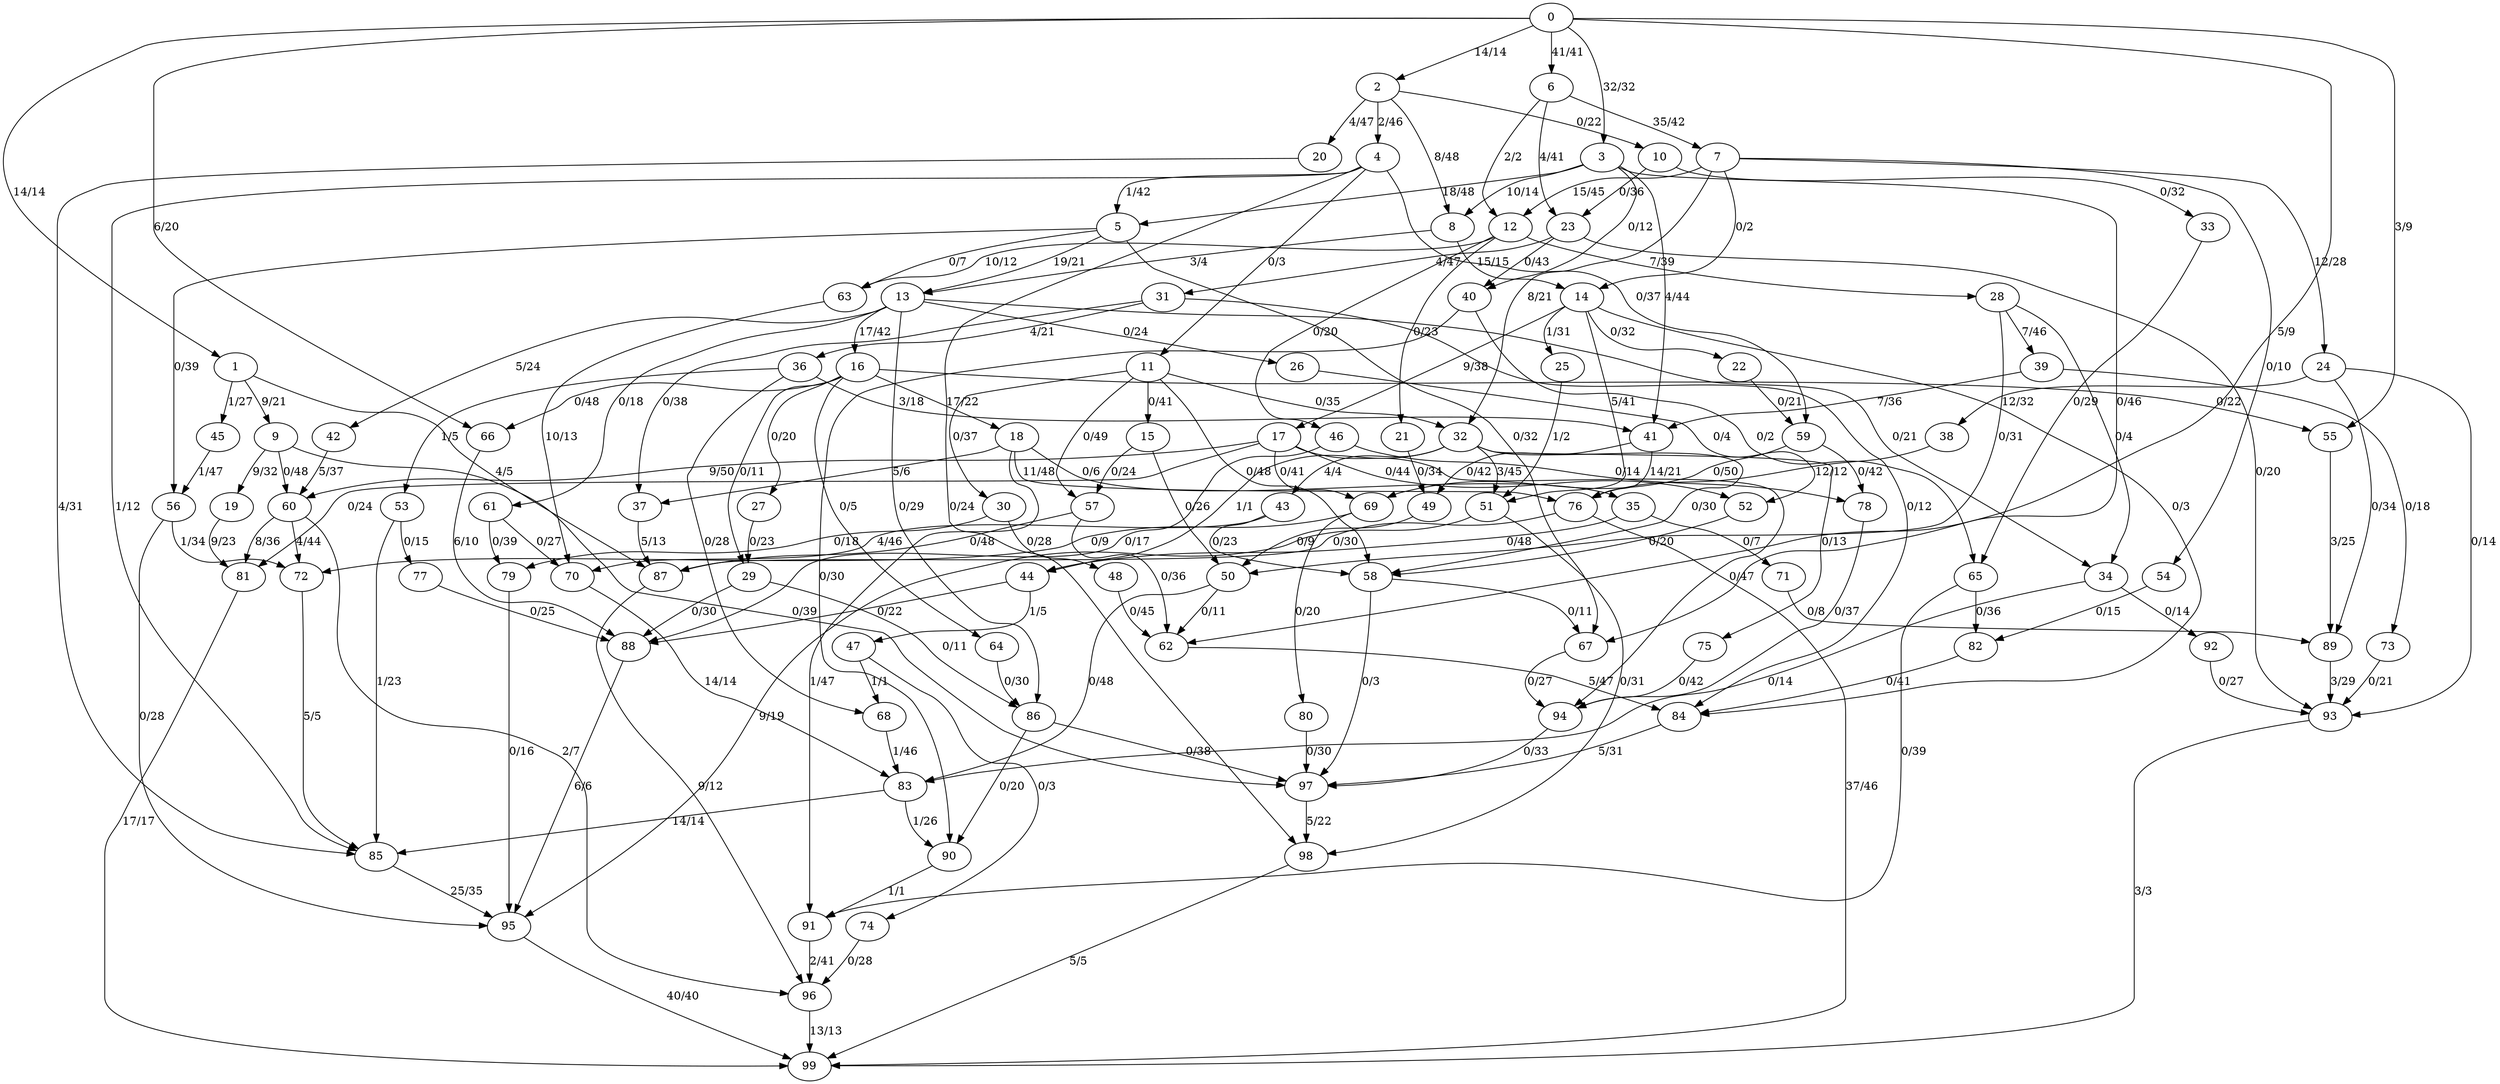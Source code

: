 digraph G {
0;
1;
2;
3;
4;
5;
6;
7;
8;
9;
10;
11;
12;
13;
14;
15;
16;
17;
18;
19;
20;
21;
22;
23;
24;
25;
26;
27;
28;
29;
30;
31;
32;
33;
34;
35;
36;
37;
38;
39;
40;
41;
42;
43;
44;
45;
46;
47;
48;
49;
50;
51;
52;
53;
54;
55;
56;
57;
58;
59;
60;
61;
62;
63;
64;
65;
66;
67;
68;
69;
70;
71;
72;
73;
74;
75;
76;
77;
78;
79;
80;
81;
82;
83;
84;
85;
86;
87;
88;
89;
90;
91;
92;
93;
94;
95;
96;
97;
98;
99;
0->66 [weight=20, label="6/20"];
0->62 [weight=9, label="5/9"];
0->6 [weight=41, label="41/41"];
0->3 [weight=32, label="32/32"];
0->2 [weight=14, label="14/14"];
0->1 [weight=14, label="14/14"];
0->55 [weight=9, label="3/9"];
1->45 [weight=27, label="1/27"];
1->9 [weight=21, label="9/21"];
1->87 [weight=5, label="4/5"];
2->20 [weight=47, label="4/47"];
2->10 [weight=22, label="0/22"];
2->4 [weight=46, label="2/46"];
2->8 [weight=48, label="8/48"];
3->41 [weight=44, label="4/44"];
3->40 [weight=12, label="0/12"];
3->8 [weight=14, label="10/14"];
3->5 [weight=48, label="18/48"];
3->67 [weight=46, label="0/46"];
4->98 [weight=24, label="0/24"];
4->85 [weight=12, label="1/12"];
4->59 [weight=37, label="0/37"];
4->11 [weight=3, label="0/3"];
4->5 [weight=42, label="1/42"];
5->67 [weight=32, label="0/32"];
5->63 [weight=7, label="0/7"];
5->56 [weight=39, label="0/39"];
5->13 [weight=21, label="19/21"];
6->23 [weight=41, label="4/41"];
6->7 [weight=42, label="35/42"];
6->12 [weight=2, label="2/2"];
7->54 [weight=10, label="0/10"];
7->24 [weight=28, label="12/28"];
7->14 [weight=2, label="0/2"];
7->12 [weight=45, label="15/45"];
7->32 [weight=21, label="8/21"];
8->13 [weight=4, label="3/4"];
8->14 [weight=15, label="15/15"];
9->60 [weight=48, label="0/48"];
9->19 [weight=32, label="9/32"];
9->97 [weight=39, label="0/39"];
10->33 [weight=32, label="0/32"];
10->23 [weight=36, label="0/36"];
11->58 [weight=48, label="0/48"];
11->32 [weight=35, label="0/35"];
11->30 [weight=37, label="0/37"];
11->15 [weight=41, label="0/41"];
11->57 [weight=49, label="0/49"];
12->46 [weight=20, label="0/20"];
12->28 [weight=39, label="7/39"];
12->21 [weight=23, label="0/23"];
12->63 [weight=12, label="10/12"];
13->61 [weight=18, label="0/18"];
13->42 [weight=24, label="5/24"];
13->34 [weight=21, label="0/21"];
13->26 [weight=24, label="0/24"];
13->16 [weight=42, label="17/42"];
13->86 [weight=29, label="0/29"];
14->84 [weight=3, label="0/3"];
14->25 [weight=31, label="1/31"];
14->22 [weight=32, label="0/32"];
14->17 [weight=38, label="9/38"];
14->51 [weight=41, label="5/41"];
15->57 [weight=24, label="0/24"];
15->50 [weight=26, label="0/26"];
16->64 [weight=5, label="0/5"];
16->55 [weight=22, label="0/22"];
16->29 [weight=11, label="0/11"];
16->27 [weight=20, label="0/20"];
16->18 [weight=22, label="17/22"];
16->66 [weight=48, label="0/48"];
17->94 [weight=47, label="0/47"];
17->81 [weight=24, label="0/24"];
17->69 [weight=41, label="0/41"];
17->52 [weight=44, label="0/44"];
17->60 [weight=50, label="9/50"];
18->91 [weight=47, label="1/47"];
18->76 [weight=48, label="11/48"];
18->35 [weight=6, label="0/6"];
18->37 [weight=6, label="5/6"];
19->81 [weight=23, label="9/23"];
20->85 [weight=31, label="4/31"];
21->49 [weight=34, label="0/34"];
22->59 [weight=21, label="0/21"];
23->93 [weight=20, label="0/20"];
23->31 [weight=47, label="4/47"];
23->40 [weight=43, label="0/43"];
24->89 [weight=34, label="0/34"];
24->38 [weight=32, label="12/32"];
24->93 [weight=14, label="0/14"];
25->51 [weight=2, label="1/2"];
26->52 [weight=4, label="0/4"];
27->29 [weight=23, label="0/23"];
28->50 [weight=31, label="0/31"];
28->39 [weight=46, label="7/46"];
28->34 [weight=4, label="0/4"];
29->86 [weight=11, label="0/11"];
29->88 [weight=30, label="0/30"];
30->48 [weight=28, label="0/28"];
30->79 [weight=18, label="0/18"];
31->37 [weight=38, label="0/38"];
31->36 [weight=21, label="4/21"];
31->84 [weight=12, label="0/12"];
32->75 [weight=13, label="0/13"];
32->51 [weight=45, label="3/45"];
32->44 [weight=1, label="1/1"];
32->43 [weight=4, label="4/4"];
32->58 [weight=30, label="0/30"];
33->65 [weight=29, label="0/29"];
34->92 [weight=14, label="0/14"];
34->83 [weight=14, label="0/14"];
35->71 [weight=7, label="0/7"];
35->44 [weight=48, label="0/48"];
36->68 [weight=28, label="0/28"];
36->53 [weight=5, label="1/5"];
36->41 [weight=18, label="3/18"];
37->87 [weight=13, label="5/13"];
38->76 [weight=12, label="12/12"];
39->73 [weight=18, label="0/18"];
39->41 [weight=36, label="7/36"];
40->65 [weight=2, label="0/2"];
40->90 [weight=30, label="0/30"];
41->49 [weight=42, label="0/42"];
41->76 [weight=21, label="14/21"];
42->60 [weight=37, label="5/37"];
43->70 [weight=46, label="4/46"];
43->58 [weight=23, label="0/23"];
44->47 [weight=5, label="1/5"];
44->88 [weight=22, label="0/22"];
45->56 [weight=47, label="1/47"];
46->88 [weight=17, label="0/17"];
46->78 [weight=14, label="0/14"];
47->74 [weight=3, label="0/3"];
47->68 [weight=1, label="1/1"];
48->62 [weight=45, label="0/45"];
49->50 [weight=9, label="0/9"];
50->83 [weight=48, label="0/48"];
50->62 [weight=11, label="0/11"];
51->95 [weight=19, label="9/19"];
51->98 [weight=31, label="0/31"];
52->58 [weight=20, label="0/20"];
53->77 [weight=15, label="0/15"];
53->85 [weight=23, label="1/23"];
54->82 [weight=15, label="0/15"];
55->89 [weight=25, label="3/25"];
56->95 [weight=28, label="0/28"];
56->72 [weight=34, label="1/34"];
57->87 [weight=48, label="0/48"];
57->62 [weight=36, label="0/36"];
58->97 [weight=3, label="0/3"];
58->67 [weight=11, label="0/11"];
59->78 [weight=42, label="0/42"];
59->69 [weight=50, label="0/50"];
60->96 [weight=7, label="2/7"];
60->72 [weight=44, label="4/44"];
60->81 [weight=36, label="8/36"];
61->79 [weight=39, label="0/39"];
61->70 [weight=27, label="0/27"];
62->84 [weight=47, label="5/47"];
63->70 [weight=13, label="10/13"];
64->86 [weight=30, label="0/30"];
65->82 [weight=36, label="0/36"];
65->91 [weight=39, label="0/39"];
66->88 [weight=10, label="6/10"];
67->94 [weight=27, label="0/27"];
68->83 [weight=46, label="1/46"];
69->80 [weight=20, label="0/20"];
69->72 [weight=9, label="0/9"];
70->83 [weight=14, label="14/14"];
71->89 [weight=8, label="0/8"];
72->85 [weight=5, label="5/5"];
73->93 [weight=21, label="0/21"];
74->96 [weight=28, label="0/28"];
75->94 [weight=42, label="0/42"];
76->99 [weight=46, label="37/46"];
76->87 [weight=30, label="0/30"];
77->88 [weight=25, label="0/25"];
78->94 [weight=37, label="0/37"];
79->95 [weight=16, label="0/16"];
80->97 [weight=30, label="0/30"];
81->99 [weight=17, label="17/17"];
82->84 [weight=41, label="0/41"];
83->90 [weight=26, label="1/26"];
83->85 [weight=14, label="14/14"];
84->97 [weight=31, label="5/31"];
85->95 [weight=35, label="25/35"];
86->90 [weight=20, label="0/20"];
86->97 [weight=38, label="0/38"];
87->96 [weight=12, label="9/12"];
88->95 [weight=6, label="6/6"];
89->93 [weight=29, label="3/29"];
90->91 [weight=1, label="1/1"];
91->96 [weight=41, label="2/41"];
92->93 [weight=27, label="0/27"];
93->99 [weight=3, label="3/3"];
94->97 [weight=33, label="0/33"];
95->99 [weight=40, label="40/40"];
96->99 [weight=13, label="13/13"];
97->98 [weight=22, label="5/22"];
98->99 [weight=5, label="5/5"];
}
